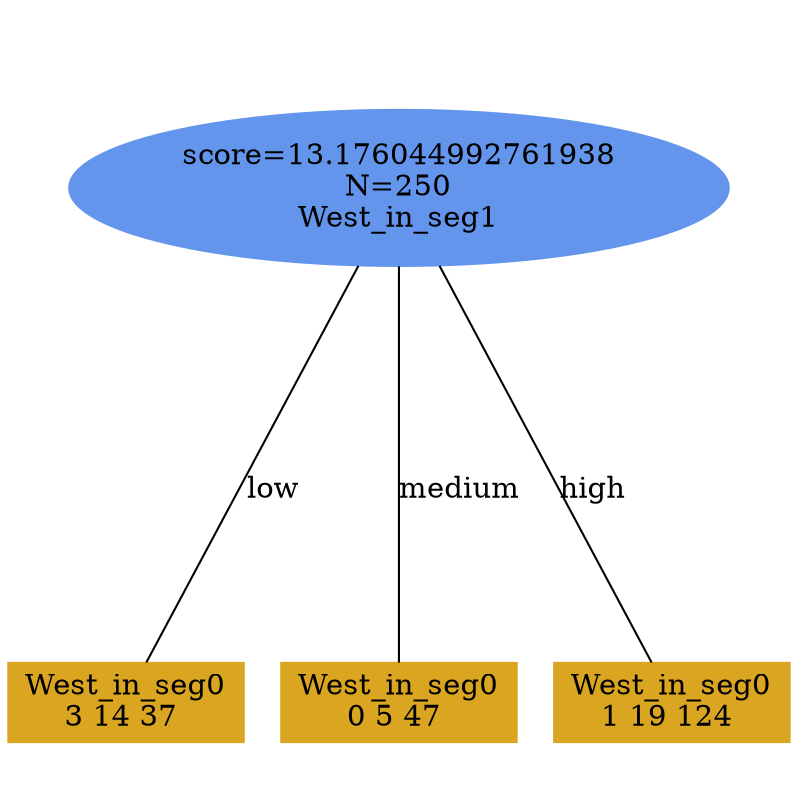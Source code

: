 digraph "DD" {
size = "7.5,10"
ratio=1.0;
center = true;
edge [dir = none];
{ rank = same; node [shape=ellipse, style=filled, color=cornflowerblue];"4143" [label="score=13.176044992761938\nN=250\nWest_in_seg1"];}
{ rank = same; node [shape=box, style=filled, color=goldenrod];"4144" [label="West_in_seg0\n3 14 37 "];}
{ rank = same; node [shape=box, style=filled, color=goldenrod];"4145" [label="West_in_seg0\n0 5 47 "];}
{ rank = same; node [shape=box, style=filled, color=goldenrod];"4146" [label="West_in_seg0\n1 19 124 "];}
"4143" -> "4144" [label = "low"];
"4143" -> "4145" [label = "medium"];
"4143" -> "4146" [label = "high"];

}
